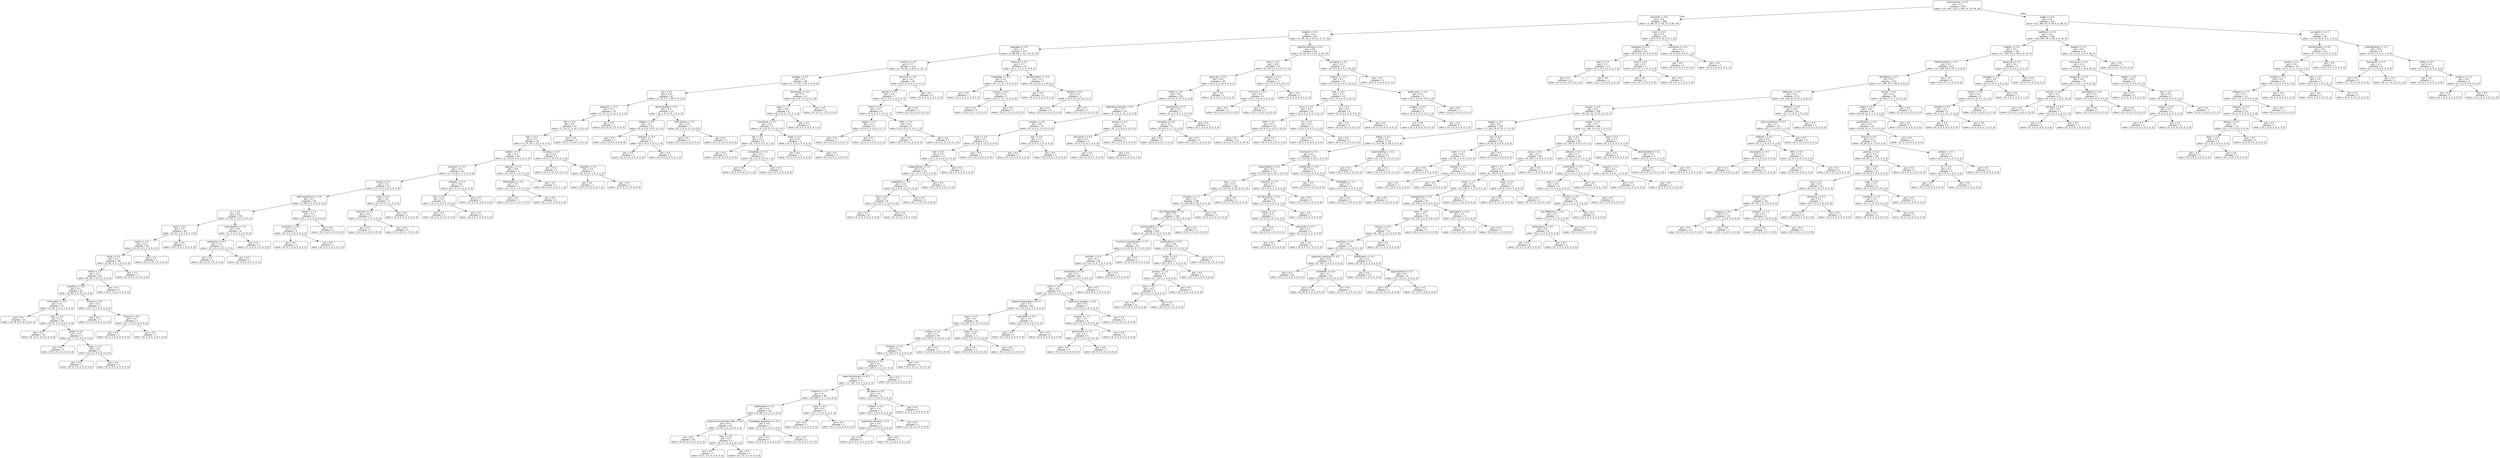 digraph Tree {
node [shape=box, style="rounded", color="black", fontname=helvetica] ;
edge [fontname=helvetica] ;
0 [label="requirements <= 0.5\ngini = 0.7\nsamples = 579\nvalue = [22, 463, 132, 5, 130, 19, 10, 94, 45]"] ;
1 [label="microsoft <= 0.5\ngini = 0.8\nsamples = 206\nvalue = [1, 99, 35, 5, 76, 13, 5, 58, 34]"] ;
0 -> 1 [labeldistance=2.5, labelangle=45, headlabel="True"] ;
2 [label="insights <= 0.5\ngini = 0.8\nsamples = 187\nvalue = [1, 90, 35, 5, 54, 13, 5, 57, 34]"] ;
1 -> 2 ;
3 [label="language <= 0.5\ngini = 0.7\nsamples = 127\nvalue = [1, 80, 26, 3, 41, 4, 0, 27, 9]"] ;
2 -> 3 ;
4 [label="machine <= 0.5\ngini = 0.7\nsamples = 114\nvalue = [1, 79, 25, 3, 34, 4, 0, 19, 7]"] ;
3 -> 4 ;
5 [label="strategy <= 0.5\ngini = 0.7\nsamples = 99\nvalue = [1, 77, 25, 3, 32, 4, 0, 8, 0]"] ;
4 -> 5 ;
6 [label="sql <= 0.5\ngini = 0.6\nsamples = 87\nvalue = [1, 75, 17, 3, 28, 4, 0, 5, 0]"] ;
5 -> 6 ;
7 [label="programs <= 0.5\ngini = 0.5\nsamples = 74\nvalue = [1, 74, 17, 3, 14, 2, 0, 4, 0]"] ;
6 -> 7 ;
8 [label="feel <= 0.5\ngini = 0.5\nsamples = 73\nvalue = [1, 74, 17, 3, 12, 2, 0, 4, 0]"] ;
7 -> 8 ;
9 [label="sets <= 0.5\ngini = 0.5\nsamples = 70\nvalue = [1, 74, 10, 3, 12, 2, 0, 4, 0]"] ;
8 -> 9 ;
10 [label="master <= 0.5\ngini = 0.4\nsamples = 65\nvalue = [1, 74, 10, 3, 8, 2, 0, 2, 0]"] ;
9 -> 10 ;
11 [label="extension <= 0.5\ngini = 0.4\nsamples = 62\nvalue = [1, 73, 10, 3, 7, 2, 0, 0, 0]"] ;
10 -> 11 ;
12 [label="mining <= 0.5\ngini = 0.3\nsamples = 57\nvalue = [1, 71, 5, 3, 4, 2, 0, 0, 0]"] ;
11 -> 12 ;
13 [label="skills experience <= 0.5\ngini = 0.3\nsamples = 54\nvalue = [1, 69, 5, 3, 3, 0, 0, 0, 0]"] ;
12 -> 13 ;
14 [label="cv <= 0.5\ngini = 0.2\nsamples = 50\nvalue = [1, 68, 3, 2, 3, 0, 0, 0, 0]"] ;
13 -> 14 ;
15 [label="send <= 0.5\ngini = 0.2\nsamples = 46\nvalue = [0, 65, 3, 0, 3, 0, 0, 0, 0]"] ;
14 -> 15 ;
16 [label="basis <= 1.0\ngini = 0.1\nsamples = 45\nvalue = [0, 65, 3, 0, 2, 0, 0, 0, 0]"] ;
15 -> 16 ;
17 [label="cloud <= 0.5\ngini = 0.1\nsamples = 44\nvalue = [0, 65, 3, 0, 1, 0, 0, 0, 0]"] ;
16 -> 17 ;
18 [label="initial <= 1.5\ngini = 0.1\nsamples = 43\nvalue = [0, 65, 3, 0, 0, 0, 0, 0, 0]"] ;
17 -> 18 ;
19 [label="modelling <= 0.5\ngini = 0.1\nsamples = 42\nvalue = [0, 65, 2, 0, 0, 0, 0, 0, 0]"] ;
18 -> 19 ;
20 [label="information <= 0.5\ngini = 0.0\nsamples = 37\nvalue = [0, 60, 1, 0, 0, 0, 0, 0, 0]"] ;
19 -> 20 ;
21 [label="gini = 0.0\nsamples = 21\nvalue = [0, 38, 0, 0, 0, 0, 0, 0, 0]"] ;
20 -> 21 ;
22 [label="skills <= 2.5\ngini = 0.1\nsamples = 16\nvalue = [0, 22, 1, 0, 0, 0, 0, 0, 0]"] ;
20 -> 22 ;
23 [label="gini = 0.0\nsamples = 11\nvalue = [0, 15, 0, 0, 0, 0, 0, 0, 0]"] ;
22 -> 23 ;
24 [label="global <= 0.5\ngini = 0.2\nsamples = 5\nvalue = [0, 7, 1, 0, 0, 0, 0, 0, 0]"] ;
22 -> 24 ;
25 [label="gini = 0.0\nsamples = 3\nvalue = [0, 5, 0, 0, 0, 0, 0, 0, 0]"] ;
24 -> 25 ;
26 [label="scope <= 1.5\ngini = 0.4\nsamples = 2\nvalue = [0, 2, 1, 0, 0, 0, 0, 0, 0]"] ;
24 -> 26 ;
27 [label="gini = 0.0\nsamples = 1\nvalue = [0, 0, 1, 0, 0, 0, 0, 0, 0]"] ;
26 -> 27 ;
28 [label="gini = 0.0\nsamples = 1\nvalue = [0, 2, 0, 0, 0, 0, 0, 0, 0]"] ;
26 -> 28 ;
29 [label="finance <= 3.0\ngini = 0.3\nsamples = 5\nvalue = [0, 5, 1, 0, 0, 0, 0, 0, 0]"] ;
19 -> 29 ;
30 [label="gini = 0.0\nsamples = 3\nvalue = [0, 4, 0, 0, 0, 0, 0, 0, 0]"] ;
29 -> 30 ;
31 [label="finance <= 4.5\ngini = 0.5\nsamples = 2\nvalue = [0, 1, 1, 0, 0, 0, 0, 0, 0]"] ;
29 -> 31 ;
32 [label="gini = 0.0\nsamples = 1\nvalue = [0, 0, 1, 0, 0, 0, 0, 0, 0]"] ;
31 -> 32 ;
33 [label="gini = 0.0\nsamples = 1\nvalue = [0, 1, 0, 0, 0, 0, 0, 0, 0]"] ;
31 -> 33 ;
34 [label="gini = 0.0\nsamples = 1\nvalue = [0, 0, 1, 0, 0, 0, 0, 0, 0]"] ;
18 -> 34 ;
35 [label="gini = 0.0\nsamples = 1\nvalue = [0, 0, 0, 0, 1, 0, 0, 0, 0]"] ;
17 -> 35 ;
36 [label="gini = 0.0\nsamples = 1\nvalue = [0, 0, 0, 0, 1, 0, 0, 0, 0]"] ;
16 -> 36 ;
37 [label="gini = 0.0\nsamples = 1\nvalue = [0, 0, 0, 0, 1, 0, 0, 0, 0]"] ;
15 -> 37 ;
38 [label="improvement <= 1.5\ngini = 0.6\nsamples = 4\nvalue = [1, 3, 0, 2, 0, 0, 0, 0, 0]"] ;
14 -> 38 ;
39 [label="experience <= 0.5\ngini = 0.5\nsamples = 3\nvalue = [0, 3, 0, 2, 0, 0, 0, 0, 0]"] ;
38 -> 39 ;
40 [label="gini = 0.0\nsamples = 1\nvalue = [0, 0, 0, 2, 0, 0, 0, 0, 0]"] ;
39 -> 40 ;
41 [label="gini = 0.0\nsamples = 2\nvalue = [0, 3, 0, 0, 0, 0, 0, 0, 0]"] ;
39 -> 41 ;
42 [label="gini = 0.0\nsamples = 1\nvalue = [1, 0, 0, 0, 0, 0, 0, 0, 0]"] ;
38 -> 42 ;
43 [label="based <= 1.5\ngini = 0.6\nsamples = 4\nvalue = [0, 1, 2, 1, 0, 0, 0, 0, 0]"] ;
13 -> 43 ;
44 [label="australian <= 0.5\ngini = 0.4\nsamples = 3\nvalue = [0, 0, 2, 1, 0, 0, 0, 0, 0]"] ;
43 -> 44 ;
45 [label="gini = 0.0\nsamples = 2\nvalue = [0, 0, 2, 0, 0, 0, 0, 0, 0]"] ;
44 -> 45 ;
46 [label="gini = 0.0\nsamples = 1\nvalue = [0, 0, 0, 1, 0, 0, 0, 0, 0]"] ;
44 -> 46 ;
47 [label="gini = 0.0\nsamples = 1\nvalue = [0, 1, 0, 0, 0, 0, 0, 0, 0]"] ;
43 -> 47 ;
48 [label="build <= 0.5\ngini = 0.6\nsamples = 3\nvalue = [0, 2, 0, 0, 1, 2, 0, 0, 0]"] ;
12 -> 48 ;
49 [label="financial <= 0.5\ngini = 0.4\nsamples = 2\nvalue = [0, 2, 0, 0, 1, 0, 0, 0, 0]"] ;
48 -> 49 ;
50 [label="gini = 0.0\nsamples = 1\nvalue = [0, 2, 0, 0, 0, 0, 0, 0, 0]"] ;
49 -> 50 ;
51 [label="gini = 0.0\nsamples = 1\nvalue = [0, 0, 0, 0, 1, 0, 0, 0, 0]"] ;
49 -> 51 ;
52 [label="gini = 0.0\nsamples = 1\nvalue = [0, 0, 0, 0, 0, 2, 0, 0, 0]"] ;
48 -> 52 ;
53 [label="datasets <= 0.5\ngini = 0.6\nsamples = 5\nvalue = [0, 2, 5, 0, 3, 0, 0, 0, 0]"] ;
11 -> 53 ;
54 [label="link <= 0.5\ngini = 0.4\nsamples = 4\nvalue = [0, 2, 5, 0, 0, 0, 0, 0, 0]"] ;
53 -> 54 ;
55 [label="gini = 0.0\nsamples = 2\nvalue = [0, 2, 0, 0, 0, 0, 0, 0, 0]"] ;
54 -> 55 ;
56 [label="gini = 0.0\nsamples = 2\nvalue = [0, 0, 5, 0, 0, 0, 0, 0, 0]"] ;
54 -> 56 ;
57 [label="gini = 0.0\nsamples = 1\nvalue = [0, 0, 0, 0, 3, 0, 0, 0, 0]"] ;
53 -> 57 ;
58 [label="requires <= 0.5\ngini = 0.6\nsamples = 3\nvalue = [0, 1, 0, 0, 1, 0, 0, 2, 0]"] ;
10 -> 58 ;
59 [label="deliverables <= 0.5\ngini = 0.5\nsamples = 2\nvalue = [0, 1, 0, 0, 1, 0, 0, 0, 0]"] ;
58 -> 59 ;
60 [label="gini = 0.0\nsamples = 1\nvalue = [0, 0, 0, 0, 1, 0, 0, 0, 0]"] ;
59 -> 60 ;
61 [label="gini = 0.0\nsamples = 1\nvalue = [0, 1, 0, 0, 0, 0, 0, 0, 0]"] ;
59 -> 61 ;
62 [label="gini = 0.0\nsamples = 1\nvalue = [0, 0, 0, 0, 0, 0, 0, 2, 0]"] ;
58 -> 62 ;
63 [label="including <= 0.5\ngini = 0.4\nsamples = 5\nvalue = [0, 0, 0, 0, 4, 0, 0, 2, 0]"] ;
9 -> 63 ;
64 [label="gini = 0.0\nsamples = 3\nvalue = [0, 0, 0, 0, 3, 0, 0, 0, 0]"] ;
63 -> 64 ;
65 [label="interpret <= 0.5\ngini = 0.4\nsamples = 2\nvalue = [0, 0, 0, 0, 1, 0, 0, 2, 0]"] ;
63 -> 65 ;
66 [label="gini = 0.0\nsamples = 1\nvalue = [0, 0, 0, 0, 0, 0, 0, 2, 0]"] ;
65 -> 66 ;
67 [label="gini = 0.0\nsamples = 1\nvalue = [0, 0, 0, 0, 1, 0, 0, 0, 0]"] ;
65 -> 67 ;
68 [label="gini = 0.0\nsamples = 3\nvalue = [0, 0, 7, 0, 0, 0, 0, 0, 0]"] ;
8 -> 68 ;
69 [label="gini = 0.0\nsamples = 1\nvalue = [0, 0, 0, 0, 2, 0, 0, 0, 0]"] ;
7 -> 69 ;
70 [label="demonstrated <= 0.5\ngini = 0.4\nsamples = 13\nvalue = [0, 1, 0, 0, 14, 2, 0, 1, 0]"] ;
6 -> 70 ;
71 [label="tableau <= 0.5\ngini = 0.1\nsamples = 11\nvalue = [0, 0, 0, 0, 14, 0, 0, 1, 0]"] ;
70 -> 71 ;
72 [label="gini = 0.0\nsamples = 7\nvalue = [0, 0, 0, 0, 9, 0, 0, 0, 0]"] ;
71 -> 72 ;
73 [label="exposure <= 0.5\ngini = 0.3\nsamples = 4\nvalue = [0, 0, 0, 0, 5, 0, 0, 1, 0]"] ;
71 -> 73 ;
74 [label="gini = 0.0\nsamples = 3\nvalue = [0, 0, 0, 0, 5, 0, 0, 0, 0]"] ;
73 -> 74 ;
75 [label="gini = 0.0\nsamples = 1\nvalue = [0, 0, 0, 0, 0, 0, 0, 1, 0]"] ;
73 -> 75 ;
76 [label="skills strong <= 0.5\ngini = 0.4\nsamples = 2\nvalue = [0, 1, 0, 0, 0, 2, 0, 0, 0]"] ;
70 -> 76 ;
77 [label="gini = 0.0\nsamples = 1\nvalue = [0, 1, 0, 0, 0, 0, 0, 0, 0]"] ;
76 -> 77 ;
78 [label="gini = 0.0\nsamples = 1\nvalue = [0, 0, 0, 0, 0, 2, 0, 0, 0]"] ;
76 -> 78 ;
79 [label="technology <= 0.5\ngini = 0.7\nsamples = 12\nvalue = [0, 2, 8, 0, 4, 0, 0, 3, 0]"] ;
5 -> 79 ;
80 [label="sales <= 1.5\ngini = 0.6\nsamples = 9\nvalue = [0, 2, 8, 0, 1, 0, 0, 3, 0]"] ;
79 -> 80 ;
81 [label="procedures <= 0.5\ngini = 0.5\nsamples = 8\nvalue = [0, 2, 8, 0, 1, 0, 0, 1, 0]"] ;
80 -> 81 ;
82 [label="job <= 0.5\ngini = 0.3\nsamples = 6\nvalue = [0, 1, 8, 0, 0, 0, 0, 1, 0]"] ;
81 -> 82 ;
83 [label="gini = 0.0\nsamples = 4\nvalue = [0, 0, 8, 0, 0, 0, 0, 0, 0]"] ;
82 -> 83 ;
84 [label="competitive <= 0.5\ngini = 0.5\nsamples = 2\nvalue = [0, 1, 0, 0, 0, 0, 0, 1, 0]"] ;
82 -> 84 ;
85 [label="gini = 0.0\nsamples = 1\nvalue = [0, 0, 0, 0, 0, 0, 0, 1, 0]"] ;
84 -> 85 ;
86 [label="gini = 0.0\nsamples = 1\nvalue = [0, 1, 0, 0, 0, 0, 0, 0, 0]"] ;
84 -> 86 ;
87 [label="areas <= 0.5\ngini = 0.5\nsamples = 2\nvalue = [0, 1, 0, 0, 1, 0, 0, 0, 0]"] ;
81 -> 87 ;
88 [label="gini = 0.0\nsamples = 1\nvalue = [0, 1, 0, 0, 0, 0, 0, 0, 0]"] ;
87 -> 88 ;
89 [label="gini = 0.0\nsamples = 1\nvalue = [0, 0, 0, 0, 1, 0, 0, 0, 0]"] ;
87 -> 89 ;
90 [label="gini = 0.0\nsamples = 1\nvalue = [0, 0, 0, 0, 0, 0, 0, 2, 0]"] ;
80 -> 90 ;
91 [label="gini = 0.0\nsamples = 3\nvalue = [0, 0, 0, 0, 3, 0, 0, 0, 0]"] ;
79 -> 91 ;
92 [label="technical <= 0.5\ngini = 0.6\nsamples = 15\nvalue = [0, 2, 0, 0, 2, 0, 0, 11, 7]"] ;
4 -> 92 ;
93 [label="desired <= 0.5\ngini = 0.6\nsamples = 7\nvalue = [0, 2, 0, 0, 2, 0, 0, 2, 7]"] ;
92 -> 93 ;
94 [label="future <= 0.5\ngini = 0.5\nsamples = 6\nvalue = [0, 0, 0, 0, 2, 0, 0, 2, 7]"] ;
93 -> 94 ;
95 [label="digital <= 0.5\ngini = 0.2\nsamples = 4\nvalue = [0, 0, 0, 0, 0, 0, 0, 1, 7]"] ;
94 -> 95 ;
96 [label="gini = 0.0\nsamples = 3\nvalue = [0, 0, 0, 0, 0, 0, 0, 0, 7]"] ;
95 -> 96 ;
97 [label="gini = 0.0\nsamples = 1\nvalue = [0, 0, 0, 0, 0, 0, 0, 1, 0]"] ;
95 -> 97 ;
98 [label="skills <= 2.0\ngini = 0.4\nsamples = 2\nvalue = [0, 0, 0, 0, 2, 0, 0, 1, 0]"] ;
94 -> 98 ;
99 [label="gini = 0.0\nsamples = 1\nvalue = [0, 0, 0, 0, 2, 0, 0, 0, 0]"] ;
98 -> 99 ;
100 [label="gini = 0.0\nsamples = 1\nvalue = [0, 0, 0, 0, 0, 0, 0, 1, 0]"] ;
98 -> 100 ;
101 [label="gini = 0.0\nsamples = 1\nvalue = [0, 2, 0, 0, 0, 0, 0, 0, 0]"] ;
93 -> 101 ;
102 [label="gini = 0.0\nsamples = 8\nvalue = [0, 0, 0, 0, 0, 0, 0, 9, 0]"] ;
92 -> 102 ;
103 [label="learning <= 0.5\ngini = 0.7\nsamples = 13\nvalue = [0, 1, 1, 0, 7, 0, 0, 8, 2]"] ;
3 -> 103 ;
104 [label="knowledge <= 0.5\ngini = 0.4\nsamples = 6\nvalue = [0, 1, 1, 0, 7, 0, 0, 0, 0]"] ;
103 -> 104 ;
105 [label="gini = 0.0\nsamples = 1\nvalue = [0, 1, 0, 0, 0, 0, 0, 0, 0]"] ;
104 -> 105 ;
106 [label="connect <= 0.5\ngini = 0.2\nsamples = 5\nvalue = [0, 0, 1, 0, 7, 0, 0, 0, 0]"] ;
104 -> 106 ;
107 [label="gini = 0.0\nsamples = 4\nvalue = [0, 0, 0, 0, 7, 0, 0, 0, 0]"] ;
106 -> 107 ;
108 [label="gini = 0.0\nsamples = 1\nvalue = [0, 0, 1, 0, 0, 0, 0, 0, 0]"] ;
106 -> 108 ;
109 [label="job description <= 0.5\ngini = 0.3\nsamples = 7\nvalue = [0, 0, 0, 0, 0, 0, 0, 8, 2]"] ;
103 -> 109 ;
110 [label="gini = 0.0\nsamples = 4\nvalue = [0, 0, 0, 0, 0, 0, 0, 5, 0]"] ;
109 -> 110 ;
111 [label="flexible <= 0.5\ngini = 0.5\nsamples = 3\nvalue = [0, 0, 0, 0, 0, 0, 0, 3, 2]"] ;
109 -> 111 ;
112 [label="gini = 0.0\nsamples = 2\nvalue = [0, 0, 0, 0, 0, 0, 0, 3, 0]"] ;
111 -> 112 ;
113 [label="gini = 0.0\nsamples = 1\nvalue = [0, 0, 0, 0, 0, 0, 0, 0, 2]"] ;
111 -> 113 ;
114 [label="machine learning <= 0.5\ngini = 0.8\nsamples = 60\nvalue = [0, 10, 9, 2, 13, 9, 5, 30, 25]"] ;
2 -> 114 ;
115 [label="solve <= 0.5\ngini = 0.8\nsamples = 33\nvalue = [0, 10, 9, 2, 13, 9, 0, 6, 3]"] ;
114 -> 115 ;
116 [label="apply job <= 0.5\ngini = 0.8\nsamples = 28\nvalue = [0, 8, 4, 2, 13, 9, 0, 6, 0]"] ;
115 -> 116 ;
117 [label="clients <= 0.5\ngini = 0.8\nsamples = 26\nvalue = [0, 8, 4, 2, 13, 9, 0, 3, 0]"] ;
116 -> 117 ;
118 [label="experience working <= 0.5\ngini = 0.7\nsamples = 19\nvalue = [0, 7, 4, 2, 12, 2, 0, 3, 0]"] ;
117 -> 118 ;
119 [label="complex <= 0.5\ngini = 0.6\nsamples = 15\nvalue = [0, 5, 4, 2, 12, 0, 0, 0, 0]"] ;
118 -> 119 ;
120 [label="come <= 0.5\ngini = 0.5\nsamples = 12\nvalue = [0, 5, 0, 2, 11, 0, 0, 0, 0]"] ;
119 -> 120 ;
121 [label="next <= 0.5\ngini = 0.5\nsamples = 11\nvalue = [0, 3, 0, 2, 11, 0, 0, 0, 0]"] ;
120 -> 121 ;
122 [label="independently <= 0.5\ngini = 0.4\nsamples = 10\nvalue = [0, 2, 0, 2, 11, 0, 0, 0, 0]"] ;
121 -> 122 ;
123 [label="capabilities <= 0.5\ngini = 0.4\nsamples = 9\nvalue = [0, 1, 0, 2, 11, 0, 0, 0, 0]"] ;
122 -> 123 ;
124 [label="fast <= 0.5\ngini = 0.3\nsamples = 8\nvalue = [0, 0, 0, 2, 11, 0, 0, 0, 0]"] ;
123 -> 124 ;
125 [label="gini = 0.0\nsamples = 6\nvalue = [0, 0, 0, 0, 9, 0, 0, 0, 0]"] ;
124 -> 125 ;
126 [label="gini = 0.5\nsamples = 2\nvalue = [0, 0, 0, 2, 2, 0, 0, 0, 0]"] ;
124 -> 126 ;
127 [label="gini = 0.0\nsamples = 1\nvalue = [0, 1, 0, 0, 0, 0, 0, 0, 0]"] ;
123 -> 127 ;
128 [label="gini = 0.0\nsamples = 1\nvalue = [0, 1, 0, 0, 0, 0, 0, 0, 0]"] ;
122 -> 128 ;
129 [label="gini = 0.0\nsamples = 1\nvalue = [0, 1, 0, 0, 0, 0, 0, 0, 0]"] ;
121 -> 129 ;
130 [label="gini = 0.0\nsamples = 1\nvalue = [0, 2, 0, 0, 0, 0, 0, 0, 0]"] ;
120 -> 130 ;
131 [label="way <= 0.5\ngini = 0.3\nsamples = 3\nvalue = [0, 0, 4, 0, 1, 0, 0, 0, 0]"] ;
119 -> 131 ;
132 [label="gini = 0.0\nsamples = 2\nvalue = [0, 0, 4, 0, 0, 0, 0, 0, 0]"] ;
131 -> 132 ;
133 [label="gini = 0.0\nsamples = 1\nvalue = [0, 0, 0, 0, 1, 0, 0, 0, 0]"] ;
131 -> 133 ;
134 [label="passion <= 0.5\ngini = 0.7\nsamples = 4\nvalue = [0, 2, 0, 0, 0, 2, 0, 3, 0]"] ;
118 -> 134 ;
135 [label="discussion <= 0.5\ngini = 0.5\nsamples = 2\nvalue = [0, 0, 0, 0, 0, 2, 0, 3, 0]"] ;
134 -> 135 ;
136 [label="gini = 0.0\nsamples = 1\nvalue = [0, 0, 0, 0, 0, 2, 0, 0, 0]"] ;
135 -> 136 ;
137 [label="gini = 0.0\nsamples = 1\nvalue = [0, 0, 0, 0, 0, 0, 0, 3, 0]"] ;
135 -> 137 ;
138 [label="gini = 0.0\nsamples = 2\nvalue = [0, 2, 0, 0, 0, 0, 0, 0, 0]"] ;
134 -> 138 ;
139 [label="operational <= 0.5\ngini = 0.4\nsamples = 7\nvalue = [0, 1, 0, 0, 1, 7, 0, 0, 0]"] ;
117 -> 139 ;
140 [label="providing <= 0.5\ngini = 0.2\nsamples = 6\nvalue = [0, 0, 0, 0, 1, 7, 0, 0, 0]"] ;
139 -> 140 ;
141 [label="gini = 0.0\nsamples = 5\nvalue = [0, 0, 0, 0, 0, 7, 0, 0, 0]"] ;
140 -> 141 ;
142 [label="gini = 0.0\nsamples = 1\nvalue = [0, 0, 0, 0, 1, 0, 0, 0, 0]"] ;
140 -> 142 ;
143 [label="gini = 0.0\nsamples = 1\nvalue = [0, 1, 0, 0, 0, 0, 0, 0, 0]"] ;
139 -> 143 ;
144 [label="gini = 0.0\nsamples = 2\nvalue = [0, 0, 0, 0, 0, 0, 0, 3, 0]"] ;
116 -> 144 ;
145 [label="analysis <= 0.5\ngini = 0.6\nsamples = 5\nvalue = [0, 2, 5, 0, 0, 0, 0, 0, 3]"] ;
115 -> 145 ;
146 [label="minimum <= 0.5\ngini = 0.4\nsamples = 4\nvalue = [0, 2, 5, 0, 0, 0, 0, 0, 0]"] ;
145 -> 146 ;
147 [label="gini = 0.0\nsamples = 2\nvalue = [0, 0, 5, 0, 0, 0, 0, 0, 0]"] ;
146 -> 147 ;
148 [label="gini = 0.0\nsamples = 2\nvalue = [0, 2, 0, 0, 0, 0, 0, 0, 0]"] ;
146 -> 148 ;
149 [label="gini = 0.0\nsamples = 1\nvalue = [0, 0, 0, 0, 0, 0, 0, 0, 3]"] ;
145 -> 149 ;
150 [label="providing <= 0.5\ngini = 0.6\nsamples = 27\nvalue = [0, 0, 0, 0, 0, 0, 5, 24, 22]"] ;
114 -> 150 ;
151 [label="analysis <= 1.5\ngini = 0.5\nsamples = 23\nvalue = [0, 0, 0, 0, 0, 0, 5, 24, 11]"] ;
150 -> 151 ;
152 [label="roles <= 0.5\ngini = 0.5\nsamples = 20\nvalue = [0, 0, 0, 0, 0, 0, 5, 23, 5]"] ;
151 -> 152 ;
153 [label="focus <= 0.5\ngini = 0.3\nsamples = 16\nvalue = [0, 0, 0, 0, 0, 0, 5, 21, 0]"] ;
152 -> 153 ;
154 [label="staff <= 0.5\ngini = 0.2\nsamples = 14\nvalue = [0, 0, 0, 0, 0, 0, 2, 19, 0]"] ;
153 -> 154 ;
155 [label="gini = 0.0\nsamples = 13\nvalue = [0, 0, 0, 0, 0, 0, 0, 19, 0]"] ;
154 -> 155 ;
156 [label="gini = 0.0\nsamples = 1\nvalue = [0, 0, 0, 0, 0, 0, 2, 0, 0]"] ;
154 -> 156 ;
157 [label="03 <= 0.5\ngini = 0.5\nsamples = 2\nvalue = [0, 0, 0, 0, 0, 0, 3, 2, 0]"] ;
153 -> 157 ;
158 [label="gini = 0.0\nsamples = 1\nvalue = [0, 0, 0, 0, 0, 0, 3, 0, 0]"] ;
157 -> 158 ;
159 [label="gini = 0.0\nsamples = 1\nvalue = [0, 0, 0, 0, 0, 0, 0, 2, 0]"] ;
157 -> 159 ;
160 [label="us <= 0.5\ngini = 0.4\nsamples = 4\nvalue = [0, 0, 0, 0, 0, 0, 0, 2, 5]"] ;
152 -> 160 ;
161 [label="gini = 0.0\nsamples = 2\nvalue = [0, 0, 0, 0, 0, 0, 0, 2, 0]"] ;
160 -> 161 ;
162 [label="gini = 0.0\nsamples = 2\nvalue = [0, 0, 0, 0, 0, 0, 0, 0, 5]"] ;
160 -> 162 ;
163 [label="ability work <= 0.5\ngini = 0.2\nsamples = 3\nvalue = [0, 0, 0, 0, 0, 0, 0, 1, 6]"] ;
151 -> 163 ;
164 [label="projects <= 0.5\ngini = 0.3\nsamples = 2\nvalue = [0, 0, 0, 0, 0, 0, 0, 1, 5]"] ;
163 -> 164 ;
165 [label="gini = 0.0\nsamples = 1\nvalue = [0, 0, 0, 0, 0, 0, 0, 0, 5]"] ;
164 -> 165 ;
166 [label="gini = 0.0\nsamples = 1\nvalue = [0, 0, 0, 0, 0, 0, 0, 1, 0]"] ;
164 -> 166 ;
167 [label="gini = 0.0\nsamples = 1\nvalue = [0, 0, 0, 0, 0, 0, 0, 0, 1]"] ;
163 -> 167 ;
168 [label="gini = 0.0\nsamples = 4\nvalue = [0, 0, 0, 0, 0, 0, 0, 0, 11]"] ;
150 -> 168 ;
169 [label="track <= 0.5\ngini = 0.4\nsamples = 19\nvalue = [0, 9, 0, 0, 22, 0, 0, 1, 0]"] ;
1 -> 169 ;
170 [label="candidate <= 0.5\ngini = 0.2\nsamples = 16\nvalue = [0, 3, 0, 0, 22, 0, 0, 0, 0]"] ;
169 -> 170 ;
171 [label="start <= 0.5\ngini = 0.1\nsamples = 13\nvalue = [0, 1, 0, 0, 21, 0, 0, 0, 0]"] ;
170 -> 171 ;
172 [label="gini = 0.0\nsamples = 12\nvalue = [0, 0, 0, 0, 21, 0, 0, 0, 0]"] ;
171 -> 172 ;
173 [label="gini = 0.0\nsamples = 1\nvalue = [0, 1, 0, 0, 0, 0, 0, 0, 0]"] ;
171 -> 173 ;
174 [label="excel <= 0.5\ngini = 0.4\nsamples = 3\nvalue = [0, 2, 0, 0, 1, 0, 0, 0, 0]"] ;
170 -> 174 ;
175 [label="gini = 0.0\nsamples = 2\nvalue = [0, 2, 0, 0, 0, 0, 0, 0, 0]"] ;
174 -> 175 ;
176 [label="gini = 0.0\nsamples = 1\nvalue = [0, 0, 0, 0, 1, 0, 0, 0, 0]"] ;
174 -> 176 ;
177 [label="techniques <= 0.5\ngini = 0.2\nsamples = 3\nvalue = [0, 6, 0, 0, 0, 0, 0, 1, 0]"] ;
169 -> 177 ;
178 [label="gini = 0.0\nsamples = 2\nvalue = [0, 6, 0, 0, 0, 0, 0, 0, 0]"] ;
177 -> 178 ;
179 [label="gini = 0.0\nsamples = 1\nvalue = [0, 0, 0, 0, 0, 0, 0, 1, 0]"] ;
177 -> 179 ;
180 [label="model <= 0.5\ngini = 0.6\nsamples = 373\nvalue = [21, 364, 97, 0, 54, 6, 5, 36, 11]"] ;
0 -> 180 [labeldistance=2.5, labelangle=-45, headlabel="False"] ;
181 [label="statistical <= 0.5\ngini = 0.6\nsamples = 345\nvalue = [18, 349, 79, 0, 50, 6, 4, 36, 9]"] ;
180 -> 181 ;
182 [label="insights <= 2.5\ngini = 0.5\nsamples = 323\nvalue = [17, 344, 79, 0, 49, 6, 0, 10, 4]"] ;
181 -> 182 ;
183 [label="implementation <= 4.5\ngini = 0.5\nsamples = 315\nvalue = [17, 344, 79, 0, 43, 5, 0, 8, 2]"] ;
182 -> 183 ;
184 [label="identifying <= 0.5\ngini = 0.5\nsamples = 313\nvalue = [17, 344, 79, 0, 38, 5, 0, 8, 2]"] ;
183 -> 184 ;
185 [label="difference <= 0.5\ngini = 0.4\nsamples = 274\nvalue = [13, 318, 62, 0, 31, 5, 0, 8, 2]"] ;
184 -> 185 ;
186 [label="ensure <= 0.5\ngini = 0.4\nsamples = 258\nvalue = [9, 311, 61, 0, 25, 3, 0, 6, 2]"] ;
185 -> 186 ;
187 [label="people <= 0.5\ngini = 0.5\nsamples = 152\nvalue = [7, 165, 50, 0, 19, 2, 0, 0, 0]"] ;
186 -> 187 ;
188 [label="willing <= 0.5\ngini = 0.5\nsamples = 124\nvalue = [7, 123, 46, 0, 19, 2, 0, 0, 0]"] ;
187 -> 188 ;
189 [label="structured <= 0.5\ngini = 0.5\nsamples = 121\nvalue = [7, 122, 46, 0, 14, 2, 0, 0, 0]"] ;
188 -> 189 ;
190 [label="responsibility <= 0.5\ngini = 0.5\nsamples = 117\nvalue = [5, 122, 41, 0, 14, 2, 0, 0, 0]"] ;
189 -> 190 ;
191 [label="way <= 1.5\ngini = 0.5\nsamples = 110\nvalue = [2, 118, 41, 0, 10, 0, 0, 0, 0]"] ;
190 -> 191 ;
192 [label="previous <= 1.5\ngini = 0.5\nsamples = 109\nvalue = [2, 118, 38, 0, 10, 0, 0, 0, 0]"] ;
191 -> 192 ;
193 [label="city_Chippendale <= 0.5\ngini = 0.4\nsamples = 106\nvalue = [2, 118, 33, 0, 10, 0, 0, 0, 0]"] ;
192 -> 193 ;
194 [label="working within <= 0.5\ngini = 0.4\nsamples = 105\nvalue = [2, 118, 30, 0, 10, 0, 0, 0, 0]"] ;
193 -> 194 ;
195 [label="functional requirements <= 1.5\ngini = 0.4\nsamples = 97\nvalue = [2, 115, 24, 0, 7, 0, 0, 0, 0]"] ;
194 -> 195 ;
196 [label="portfolio <= 0.5\ngini = 0.3\nsamples = 95\nvalue = [2, 115, 21, 0, 7, 0, 0, 0, 0]"] ;
195 -> 196 ;
197 [label="visualisation <= 0.5\ngini = 0.3\nsamples = 92\nvalue = [2, 115, 17, 0, 7, 0, 0, 0, 0]"] ;
196 -> 197 ;
198 [label="build <= 0.5\ngini = 0.3\nsamples = 91\nvalue = [2, 115, 17, 0, 5, 0, 0, 0, 0]"] ;
197 -> 198 ;
199 [label="extensive experience <= 0.5\ngini = 0.2\nsamples = 84\nvalue = [2, 111, 12, 0, 3, 0, 0, 0, 0]"] ;
198 -> 199 ;
200 [label="www <= 0.5\ngini = 0.2\nsamples = 79\nvalue = [2, 107, 8, 0, 3, 0, 0, 0, 0]"] ;
199 -> 200 ;
201 [label="writing <= 1.5\ngini = 0.1\nsamples = 76\nvalue = [2, 105, 4, 0, 3, 0, 0, 0, 0]"] ;
200 -> 201 ;
202 [label="findings <= 1.0\ngini = 0.1\nsamples = 75\nvalue = [1, 105, 4, 0, 3, 0, 0, 0, 0]"] ;
201 -> 202 ;
203 [label="learning <= 0.5\ngini = 0.1\nsamples = 73\nvalue = [1, 105, 4, 0, 1, 0, 0, 0, 0]"] ;
202 -> 203 ;
204 [label="agile environment <= 0.5\ngini = 0.1\nsamples = 72\nvalue = [1, 105, 3, 0, 1, 0, 0, 0, 0]"] ;
203 -> 204 ;
205 [label="external <= 1.5\ngini = 0.1\nsamples = 66\nvalue = [0, 100, 2, 0, 1, 0, 0, 0, 0]"] ;
204 -> 205 ;
206 [label="dashboards <= 0.5\ngini = 0.0\nsamples = 64\nvalue = [0, 99, 1, 0, 1, 0, 0, 0, 0]"] ;
205 -> 206 ;
207 [label="verbal communication skills <= 0.5\ngini = 0.0\nsamples = 62\nvalue = [0, 97, 1, 0, 0, 0, 0, 0, 0]"] ;
206 -> 207 ;
208 [label="gini = 0.0\nsamples = 59\nvalue = [0, 95, 0, 0, 0, 0, 0, 0, 0]"] ;
207 -> 208 ;
209 [label="team <= 0.5\ngini = 0.4\nsamples = 3\nvalue = [0, 2, 1, 0, 0, 0, 0, 0, 0]"] ;
207 -> 209 ;
210 [label="gini = 0.0\nsamples = 1\nvalue = [0, 0, 1, 0, 0, 0, 0, 0, 0]"] ;
209 -> 210 ;
211 [label="gini = 0.0\nsamples = 2\nvalue = [0, 2, 0, 0, 0, 0, 0, 0, 0]"] ;
209 -> 211 ;
212 [label="knowledge experience <= 0.5\ngini = 0.4\nsamples = 2\nvalue = [0, 2, 0, 0, 1, 0, 0, 0, 0]"] ;
206 -> 212 ;
213 [label="gini = 0.0\nsamples = 1\nvalue = [0, 0, 0, 0, 1, 0, 0, 0, 0]"] ;
212 -> 213 ;
214 [label="gini = 0.0\nsamples = 1\nvalue = [0, 2, 0, 0, 0, 0, 0, 0, 0]"] ;
212 -> 214 ;
215 [label="cases <= 0.5\ngini = 0.5\nsamples = 2\nvalue = [0, 1, 1, 0, 0, 0, 0, 0, 0]"] ;
205 -> 215 ;
216 [label="gini = 0.0\nsamples = 1\nvalue = [0, 0, 1, 0, 0, 0, 0, 0, 0]"] ;
215 -> 216 ;
217 [label="gini = 0.0\nsamples = 1\nvalue = [0, 1, 0, 0, 0, 0, 0, 0, 0]"] ;
215 -> 217 ;
218 [label="join team <= 0.5\ngini = 0.4\nsamples = 6\nvalue = [1, 5, 1, 0, 0, 0, 0, 0, 0]"] ;
204 -> 218 ;
219 [label="multiple <= 0.5\ngini = 0.3\nsamples = 5\nvalue = [0, 5, 1, 0, 0, 0, 0, 0, 0]"] ;
218 -> 219 ;
220 [label="experience working <= 0.5\ngini = 0.4\nsamples = 3\nvalue = [0, 2, 1, 0, 0, 0, 0, 0, 0]"] ;
219 -> 220 ;
221 [label="gini = 0.0\nsamples = 1\nvalue = [0, 0, 1, 0, 0, 0, 0, 0, 0]"] ;
220 -> 221 ;
222 [label="gini = 0.0\nsamples = 2\nvalue = [0, 2, 0, 0, 0, 0, 0, 0, 0]"] ;
220 -> 222 ;
223 [label="gini = 0.0\nsamples = 2\nvalue = [0, 3, 0, 0, 0, 0, 0, 0, 0]"] ;
219 -> 223 ;
224 [label="gini = 0.0\nsamples = 1\nvalue = [1, 0, 0, 0, 0, 0, 0, 0, 0]"] ;
218 -> 224 ;
225 [label="gini = 0.0\nsamples = 1\nvalue = [0, 0, 1, 0, 0, 0, 0, 0, 0]"] ;
203 -> 225 ;
226 [label="gini = 0.0\nsamples = 2\nvalue = [0, 0, 0, 0, 2, 0, 0, 0, 0]"] ;
202 -> 226 ;
227 [label="gini = 0.0\nsamples = 1\nvalue = [1, 0, 0, 0, 0, 0, 0, 0, 0]"] ;
201 -> 227 ;
228 [label="works <= 0.5\ngini = 0.4\nsamples = 3\nvalue = [0, 2, 4, 0, 0, 0, 0, 0, 0]"] ;
200 -> 228 ;
229 [label="gini = 0.0\nsamples = 2\nvalue = [0, 0, 4, 0, 0, 0, 0, 0, 0]"] ;
228 -> 229 ;
230 [label="gini = 0.0\nsamples = 1\nvalue = [0, 2, 0, 0, 0, 0, 0, 0, 0]"] ;
228 -> 230 ;
231 [label="state_NSW <= 0.5\ngini = 0.5\nsamples = 5\nvalue = [0, 4, 4, 0, 0, 0, 0, 0, 0]"] ;
199 -> 231 ;
232 [label="gini = 0.0\nsamples = 2\nvalue = [0, 4, 0, 0, 0, 0, 0, 0, 0]"] ;
231 -> 232 ;
233 [label="gini = 0.0\nsamples = 3\nvalue = [0, 0, 4, 0, 0, 0, 0, 0, 0]"] ;
231 -> 233 ;
234 [label="experience analysis <= 0.5\ngini = 0.6\nsamples = 7\nvalue = [0, 4, 5, 0, 2, 0, 0, 0, 0]"] ;
198 -> 234 ;
235 [label="projects <= 1.5\ngini = 0.5\nsamples = 6\nvalue = [0, 4, 5, 0, 0, 0, 0, 0, 0]"] ;
234 -> 235 ;
236 [label="government <= 1.0\ngini = 0.3\nsamples = 4\nvalue = [0, 4, 1, 0, 0, 0, 0, 0, 0]"] ;
235 -> 236 ;
237 [label="gini = 0.0\nsamples = 3\nvalue = [0, 4, 0, 0, 0, 0, 0, 0, 0]"] ;
236 -> 237 ;
238 [label="gini = 0.0\nsamples = 1\nvalue = [0, 0, 1, 0, 0, 0, 0, 0, 0]"] ;
236 -> 238 ;
239 [label="gini = 0.0\nsamples = 2\nvalue = [0, 0, 4, 0, 0, 0, 0, 0, 0]"] ;
235 -> 239 ;
240 [label="gini = 0.0\nsamples = 1\nvalue = [0, 0, 0, 0, 2, 0, 0, 0, 0]"] ;
234 -> 240 ;
241 [label="gini = 0.0\nsamples = 1\nvalue = [0, 0, 0, 0, 2, 0, 0, 0, 0]"] ;
197 -> 241 ;
242 [label="gini = 0.0\nsamples = 3\nvalue = [0, 0, 4, 0, 0, 0, 0, 0, 0]"] ;
196 -> 242 ;
243 [label="gini = 0.0\nsamples = 2\nvalue = [0, 0, 3, 0, 0, 0, 0, 0, 0]"] ;
195 -> 243 ;
244 [label="qualifications <= 0.5\ngini = 0.6\nsamples = 8\nvalue = [0, 3, 6, 0, 3, 0, 0, 0, 0]"] ;
194 -> 244 ;
245 [label="sector <= 0.5\ngini = 0.5\nsamples = 7\nvalue = [0, 3, 6, 0, 1, 0, 0, 0, 0]"] ;
244 -> 245 ;
246 [label="process <= 1.5\ngini = 0.4\nsamples = 6\nvalue = [0, 1, 6, 0, 1, 0, 0, 0, 0]"] ;
245 -> 246 ;
247 [label="plan <= 0.5\ngini = 0.2\nsamples = 5\nvalue = [0, 0, 6, 0, 1, 0, 0, 0, 0]"] ;
246 -> 247 ;
248 [label="gini = 0.0\nsamples = 4\nvalue = [0, 0, 6, 0, 0, 0, 0, 0, 0]"] ;
247 -> 248 ;
249 [label="gini = 0.0\nsamples = 1\nvalue = [0, 0, 0, 0, 1, 0, 0, 0, 0]"] ;
247 -> 249 ;
250 [label="gini = 0.0\nsamples = 1\nvalue = [0, 1, 0, 0, 0, 0, 0, 0, 0]"] ;
246 -> 250 ;
251 [label="gini = 0.0\nsamples = 1\nvalue = [0, 2, 0, 0, 0, 0, 0, 0, 0]"] ;
245 -> 251 ;
252 [label="gini = 0.0\nsamples = 1\nvalue = [0, 0, 0, 0, 2, 0, 0, 0, 0]"] ;
244 -> 252 ;
253 [label="gini = 0.0\nsamples = 1\nvalue = [0, 0, 3, 0, 0, 0, 0, 0, 0]"] ;
193 -> 253 ;
254 [label="gini = 0.0\nsamples = 3\nvalue = [0, 0, 5, 0, 0, 0, 0, 0, 0]"] ;
192 -> 254 ;
255 [label="gini = 0.0\nsamples = 1\nvalue = [0, 0, 3, 0, 0, 0, 0, 0, 0]"] ;
191 -> 255 ;
256 [label="solutions <= 1.5\ngini = 0.7\nsamples = 7\nvalue = [3, 4, 0, 0, 4, 2, 0, 0, 0]"] ;
190 -> 256 ;
257 [label="job description <= 0.5\ngini = 0.6\nsamples = 4\nvalue = [3, 0, 0, 0, 4, 2, 0, 0, 0]"] ;
256 -> 257 ;
258 [label="strong <= 1.0\ngini = 0.4\nsamples = 3\nvalue = [0, 0, 0, 0, 4, 2, 0, 0, 0]"] ;
257 -> 258 ;
259 [label="gini = 0.0\nsamples = 1\nvalue = [0, 0, 0, 0, 2, 0, 0, 0, 0]"] ;
258 -> 259 ;
260 [label="individuals <= 0.5\ngini = 0.5\nsamples = 2\nvalue = [0, 0, 0, 0, 2, 2, 0, 0, 0]"] ;
258 -> 260 ;
261 [label="gini = 0.0\nsamples = 1\nvalue = [0, 0, 0, 0, 0, 2, 0, 0, 0]"] ;
260 -> 261 ;
262 [label="gini = 0.0\nsamples = 1\nvalue = [0, 0, 0, 0, 2, 0, 0, 0, 0]"] ;
260 -> 262 ;
263 [label="gini = 0.0\nsamples = 1\nvalue = [3, 0, 0, 0, 0, 0, 0, 0, 0]"] ;
257 -> 263 ;
264 [label="gini = 0.0\nsamples = 3\nvalue = [0, 4, 0, 0, 0, 0, 0, 0, 0]"] ;
256 -> 264 ;
265 [label="confidential <= 0.5\ngini = 0.4\nsamples = 4\nvalue = [2, 0, 5, 0, 0, 0, 0, 0, 0]"] ;
189 -> 265 ;
266 [label="gini = 0.0\nsamples = 2\nvalue = [0, 0, 4, 0, 0, 0, 0, 0, 0]"] ;
265 -> 266 ;
267 [label="knowledge <= 1.0\ngini = 0.4\nsamples = 2\nvalue = [2, 0, 1, 0, 0, 0, 0, 0, 0]"] ;
265 -> 267 ;
268 [label="gini = 0.0\nsamples = 1\nvalue = [2, 0, 0, 0, 0, 0, 0, 0, 0]"] ;
267 -> 268 ;
269 [label="gini = 0.0\nsamples = 1\nvalue = [0, 0, 1, 0, 0, 0, 0, 0, 0]"] ;
267 -> 269 ;
270 [label="responsibilities <= 1.0\ngini = 0.3\nsamples = 3\nvalue = [0, 1, 0, 0, 5, 0, 0, 0, 0]"] ;
188 -> 270 ;
271 [label="gini = 0.0\nsamples = 1\nvalue = [0, 1, 0, 0, 0, 0, 0, 0, 0]"] ;
270 -> 271 ;
272 [label="gini = 0.0\nsamples = 2\nvalue = [0, 0, 0, 0, 5, 0, 0, 0, 0]"] ;
270 -> 272 ;
273 [label="unit <= 0.5\ngini = 0.2\nsamples = 28\nvalue = [0, 42, 4, 0, 0, 0, 0, 0, 0]"] ;
187 -> 273 ;
274 [label="client <= 1.5\ngini = 0.0\nsamples = 27\nvalue = [0, 42, 1, 0, 0, 0, 0, 0, 0]"] ;
273 -> 274 ;
275 [label="gini = 0.0\nsamples = 25\nvalue = [0, 41, 0, 0, 0, 0, 0, 0, 0]"] ;
274 -> 275 ;
276 [label="member <= 0.5\ngini = 0.5\nsamples = 2\nvalue = [0, 1, 1, 0, 0, 0, 0, 0, 0]"] ;
274 -> 276 ;
277 [label="gini = 0.0\nsamples = 1\nvalue = [0, 1, 0, 0, 0, 0, 0, 0, 0]"] ;
276 -> 277 ;
278 [label="gini = 0.0\nsamples = 1\nvalue = [0, 0, 1, 0, 0, 0, 0, 0, 0]"] ;
276 -> 278 ;
279 [label="gini = 0.0\nsamples = 1\nvalue = [0, 0, 3, 0, 0, 0, 0, 0, 0]"] ;
273 -> 279 ;
280 [label="master <= 0.5\ngini = 0.3\nsamples = 106\nvalue = [2, 146, 11, 0, 6, 1, 0, 6, 2]"] ;
186 -> 280 ;
281 [label="sql <= 0.5\ngini = 0.3\nsamples = 99\nvalue = [2, 143, 9, 0, 6, 1, 0, 3, 2]"] ;
280 -> 281 ;
282 [label="across <= 5.0\ngini = 0.1\nsamples = 83\nvalue = [0, 130, 7, 0, 4, 0, 0, 0, 0]"] ;
281 -> 282 ;
283 [label="staff <= 1.5\ngini = 0.1\nsamples = 82\nvalue = [0, 130, 6, 0, 4, 0, 0, 0, 0]"] ;
282 -> 283 ;
284 [label="cloud <= 1.5\ngini = 0.1\nsamples = 80\nvalue = [0, 130, 5, 0, 3, 0, 0, 0, 0]"] ;
283 -> 284 ;
285 [label="management <= 5.5\ngini = 0.1\nsamples = 79\nvalue = [0, 130, 3, 0, 3, 0, 0, 0, 0]"] ;
284 -> 285 ;
286 [label="bank <= 5.0\ngini = 0.1\nsamples = 76\nvalue = [0, 128, 3, 0, 2, 0, 0, 0, 0]"] ;
285 -> 286 ;
287 [label="finance <= 6.5\ngini = 0.1\nsamples = 75\nvalue = [0, 128, 2, 0, 2, 0, 0, 0, 0]"] ;
286 -> 287 ;
288 [label="expertise <= 0.5\ngini = 0.0\nsamples = 74\nvalue = [0, 128, 1, 0, 2, 0, 0, 0, 0]"] ;
287 -> 288 ;
289 [label="experience working <= 0.5\ngini = 0.0\nsamples = 57\nvalue = [0, 105, 1, 0, 0, 0, 0, 0, 0]"] ;
288 -> 289 ;
290 [label="gini = 0.0\nsamples = 42\nvalue = [0, 77, 0, 0, 0, 0, 0, 0, 0]"] ;
289 -> 290 ;
291 [label="candidates <= 0.5\ngini = 0.1\nsamples = 15\nvalue = [0, 28, 1, 0, 0, 0, 0, 0, 0]"] ;
289 -> 291 ;
292 [label="gini = 0.0\nsamples = 14\nvalue = [0, 28, 0, 0, 0, 0, 0, 0, 0]"] ;
291 -> 292 ;
293 [label="gini = 0.0\nsamples = 1\nvalue = [0, 0, 1, 0, 0, 0, 0, 0, 0]"] ;
291 -> 293 ;
294 [label="qualification <= 0.5\ngini = 0.1\nsamples = 17\nvalue = [0, 23, 0, 0, 2, 0, 0, 0, 0]"] ;
288 -> 294 ;
295 [label="gini = 0.0\nsamples = 15\nvalue = [0, 22, 0, 0, 0, 0, 0, 0, 0]"] ;
294 -> 295 ;
296 [label="organisational <= 0.5\ngini = 0.4\nsamples = 2\nvalue = [0, 1, 0, 0, 2, 0, 0, 0, 0]"] ;
294 -> 296 ;
297 [label="gini = 0.0\nsamples = 1\nvalue = [0, 0, 0, 0, 2, 0, 0, 0, 0]"] ;
296 -> 297 ;
298 [label="gini = 0.0\nsamples = 1\nvalue = [0, 1, 0, 0, 0, 0, 0, 0, 0]"] ;
296 -> 298 ;
299 [label="gini = 0.0\nsamples = 1\nvalue = [0, 0, 1, 0, 0, 0, 0, 0, 0]"] ;
287 -> 299 ;
300 [label="gini = 0.0\nsamples = 1\nvalue = [0, 0, 1, 0, 0, 0, 0, 0, 0]"] ;
286 -> 300 ;
301 [label="applications <= 0.5\ngini = 0.4\nsamples = 3\nvalue = [0, 2, 0, 0, 1, 0, 0, 0, 0]"] ;
285 -> 301 ;
302 [label="gini = 0.0\nsamples = 2\nvalue = [0, 2, 0, 0, 0, 0, 0, 0, 0]"] ;
301 -> 302 ;
303 [label="gini = 0.0\nsamples = 1\nvalue = [0, 0, 0, 0, 1, 0, 0, 0, 0]"] ;
301 -> 303 ;
304 [label="gini = 0.0\nsamples = 1\nvalue = [0, 0, 2, 0, 0, 0, 0, 0, 0]"] ;
284 -> 304 ;
305 [label="super <= 0.5\ngini = 0.5\nsamples = 2\nvalue = [0, 0, 1, 0, 1, 0, 0, 0, 0]"] ;
283 -> 305 ;
306 [label="gini = 0.0\nsamples = 1\nvalue = [0, 0, 0, 0, 1, 0, 0, 0, 0]"] ;
305 -> 306 ;
307 [label="gini = 0.0\nsamples = 1\nvalue = [0, 0, 1, 0, 0, 0, 0, 0, 0]"] ;
305 -> 307 ;
308 [label="gini = 0.0\nsamples = 1\nvalue = [0, 0, 1, 0, 0, 0, 0, 0, 0]"] ;
282 -> 308 ;
309 [label="delivery <= 0.5\ngini = 0.7\nsamples = 16\nvalue = [2, 13, 2, 0, 2, 1, 0, 3, 2]"] ;
281 -> 309 ;
310 [label="comfortable <= 0.5\ngini = 0.8\nsamples = 9\nvalue = [2, 2, 2, 0, 2, 0, 0, 3, 2]"] ;
309 -> 310 ;
311 [label="www <= 1.0\ngini = 0.8\nsamples = 8\nvalue = [2, 2, 2, 0, 2, 0, 0, 0, 2]"] ;
310 -> 311 ;
312 [label="function <= 0.5\ngini = 0.8\nsamples = 6\nvalue = [2, 2, 2, 0, 2, 0, 0, 0, 0]"] ;
311 -> 312 ;
313 [label="city_Melbourne <= 0.5\ngini = 0.7\nsamples = 5\nvalue = [0, 2, 2, 0, 2, 0, 0, 0, 0]"] ;
312 -> 313 ;
314 [label="performance <= 0.5\ngini = 0.5\nsamples = 4\nvalue = [0, 2, 2, 0, 0, 0, 0, 0, 0]"] ;
313 -> 314 ;
315 [label="gini = 0.0\nsamples = 2\nvalue = [0, 0, 2, 0, 0, 0, 0, 0, 0]"] ;
314 -> 315 ;
316 [label="gini = 0.0\nsamples = 2\nvalue = [0, 2, 0, 0, 0, 0, 0, 0, 0]"] ;
314 -> 316 ;
317 [label="gini = 0.0\nsamples = 1\nvalue = [0, 0, 0, 0, 2, 0, 0, 0, 0]"] ;
313 -> 317 ;
318 [label="gini = 0.0\nsamples = 1\nvalue = [2, 0, 0, 0, 0, 0, 0, 0, 0]"] ;
312 -> 318 ;
319 [label="gini = 0.0\nsamples = 2\nvalue = [0, 0, 0, 0, 0, 0, 0, 0, 2]"] ;
311 -> 319 ;
320 [label="gini = 0.0\nsamples = 1\nvalue = [0, 0, 0, 0, 0, 0, 0, 3, 0]"] ;
310 -> 320 ;
321 [label="support <= 1.5\ngini = 0.2\nsamples = 7\nvalue = [0, 11, 0, 0, 0, 1, 0, 0, 0]"] ;
309 -> 321 ;
322 [label="gini = 0.0\nsamples = 6\nvalue = [0, 11, 0, 0, 0, 0, 0, 0, 0]"] ;
321 -> 322 ;
323 [label="gini = 0.0\nsamples = 1\nvalue = [0, 0, 0, 0, 0, 1, 0, 0, 0]"] ;
321 -> 323 ;
324 [label="grow <= 0.5\ngini = 0.7\nsamples = 7\nvalue = [0, 3, 2, 0, 0, 0, 0, 3, 0]"] ;
280 -> 324 ;
325 [label="gini = 0.0\nsamples = 3\nvalue = [0, 3, 0, 0, 0, 0, 0, 0, 0]"] ;
324 -> 325 ;
326 [label="demonstrated <= 1.0\ngini = 0.5\nsamples = 4\nvalue = [0, 0, 2, 0, 0, 0, 0, 3, 0]"] ;
324 -> 326 ;
327 [label="gini = 0.0\nsamples = 3\nvalue = [0, 0, 0, 0, 0, 0, 0, 3, 0]"] ;
326 -> 327 ;
328 [label="gini = 0.0\nsamples = 1\nvalue = [0, 0, 2, 0, 0, 0, 0, 0, 0]"] ;
326 -> 328 ;
329 [label="different <= 0.5\ngini = 0.8\nsamples = 16\nvalue = [4, 7, 1, 0, 6, 2, 0, 2, 0]"] ;
185 -> 329 ;
330 [label="years experience <= 0.5\ngini = 0.7\nsamples = 14\nvalue = [0, 7, 1, 0, 6, 2, 0, 2, 0]"] ;
329 -> 330 ;
331 [label="methods <= 0.5\ngini = 0.6\nsamples = 10\nvalue = [0, 7, 1, 0, 0, 2, 0, 2, 0]"] ;
330 -> 331 ;
332 [label="documents <= 0.5\ngini = 0.3\nsamples = 7\nvalue = [0, 7, 0, 0, 0, 2, 0, 0, 0]"] ;
331 -> 332 ;
333 [label="gini = 0.0\nsamples = 6\nvalue = [0, 7, 0, 0, 0, 0, 0, 0, 0]"] ;
332 -> 333 ;
334 [label="gini = 0.0\nsamples = 1\nvalue = [0, 0, 0, 0, 0, 2, 0, 0, 0]"] ;
332 -> 334 ;
335 [label="offer <= 0.5\ngini = 0.4\nsamples = 3\nvalue = [0, 0, 1, 0, 0, 0, 0, 2, 0]"] ;
331 -> 335 ;
336 [label="gini = 0.0\nsamples = 1\nvalue = [0, 0, 1, 0, 0, 0, 0, 0, 0]"] ;
335 -> 336 ;
337 [label="gini = 0.0\nsamples = 2\nvalue = [0, 0, 0, 0, 0, 0, 0, 2, 0]"] ;
335 -> 337 ;
338 [label="gini = 0.0\nsamples = 4\nvalue = [0, 0, 0, 0, 6, 0, 0, 0, 0]"] ;
330 -> 338 ;
339 [label="gini = 0.0\nsamples = 2\nvalue = [4, 0, 0, 0, 0, 0, 0, 0, 0]"] ;
329 -> 339 ;
340 [label="results <= 0.5\ngini = 0.6\nsamples = 39\nvalue = [4, 26, 17, 0, 7, 0, 0, 0, 0]"] ;
184 -> 340 ;
341 [label="project <= 6.0\ngini = 0.6\nsamples = 36\nvalue = [4, 26, 12, 0, 7, 0, 0, 0, 0]"] ;
340 -> 341 ;
342 [label="qualification <= 0.5\ngini = 0.6\nsamples = 35\nvalue = [0, 26, 12, 0, 7, 0, 0, 0, 0]"] ;
341 -> 342 ;
343 [label="finance <= 0.5\ngini = 0.5\nsamples = 33\nvalue = [0, 26, 8, 0, 7, 0, 0, 0, 0]"] ;
342 -> 343 ;
344 [label="growing <= 0.5\ngini = 0.5\nsamples = 28\nvalue = [0, 24, 5, 0, 5, 0, 0, 0, 0]"] ;
343 -> 344 ;
345 [label="case <= 0.5\ngini = 0.4\nsamples = 27\nvalue = [0, 24, 5, 0, 4, 0, 0, 0, 0]"] ;
344 -> 345 ;
346 [label="join <= 0.5\ngini = 0.3\nsamples = 23\nvalue = [0, 22, 1, 0, 4, 0, 0, 0, 0]"] ;
345 -> 346 ;
347 [label="integrity <= 0.5\ngini = 0.2\nsamples = 16\nvalue = [0, 18, 1, 0, 1, 0, 0, 0, 0]"] ;
346 -> 347 ;
348 [label="mapping <= 0.5\ngini = 0.1\nsamples = 14\nvalue = [0, 17, 1, 0, 0, 0, 0, 0, 0]"] ;
347 -> 348 ;
349 [label="gini = 0.0\nsamples = 13\nvalue = [0, 17, 0, 0, 0, 0, 0, 0, 0]"] ;
348 -> 349 ;
350 [label="gini = 0.0\nsamples = 1\nvalue = [0, 0, 1, 0, 0, 0, 0, 0, 0]"] ;
348 -> 350 ;
351 [label="solutions <= 1.5\ngini = 0.5\nsamples = 2\nvalue = [0, 1, 0, 0, 1, 0, 0, 0, 0]"] ;
347 -> 351 ;
352 [label="gini = 0.0\nsamples = 1\nvalue = [0, 1, 0, 0, 0, 0, 0, 0, 0]"] ;
351 -> 352 ;
353 [label="gini = 0.0\nsamples = 1\nvalue = [0, 0, 0, 0, 1, 0, 0, 0, 0]"] ;
351 -> 353 ;
354 [label="delivering <= 0.5\ngini = 0.5\nsamples = 7\nvalue = [0, 4, 0, 0, 3, 0, 0, 0, 0]"] ;
346 -> 354 ;
355 [label="gini = 0.0\nsamples = 4\nvalue = [0, 4, 0, 0, 0, 0, 0, 0, 0]"] ;
354 -> 355 ;
356 [label="gini = 0.0\nsamples = 3\nvalue = [0, 0, 0, 0, 3, 0, 0, 0, 0]"] ;
354 -> 356 ;
357 [label="super <= 0.5\ngini = 0.4\nsamples = 4\nvalue = [0, 2, 4, 0, 0, 0, 0, 0, 0]"] ;
345 -> 357 ;
358 [label="members <= 1.0\ngini = 0.4\nsamples = 3\nvalue = [0, 2, 1, 0, 0, 0, 0, 0, 0]"] ;
357 -> 358 ;
359 [label="gini = 0.0\nsamples = 2\nvalue = [0, 2, 0, 0, 0, 0, 0, 0, 0]"] ;
358 -> 359 ;
360 [label="gini = 0.0\nsamples = 1\nvalue = [0, 0, 1, 0, 0, 0, 0, 0, 0]"] ;
358 -> 360 ;
361 [label="gini = 0.0\nsamples = 1\nvalue = [0, 0, 3, 0, 0, 0, 0, 0, 0]"] ;
357 -> 361 ;
362 [label="gini = 0.0\nsamples = 1\nvalue = [0, 0, 0, 0, 1, 0, 0, 0, 0]"] ;
344 -> 362 ;
363 [label="delivery <= 0.5\ngini = 0.7\nsamples = 5\nvalue = [0, 2, 3, 0, 2, 0, 0, 0, 0]"] ;
343 -> 363 ;
364 [label="61 <= 0.5\ngini = 0.5\nsamples = 2\nvalue = [0, 2, 0, 0, 2, 0, 0, 0, 0]"] ;
363 -> 364 ;
365 [label="gini = 0.0\nsamples = 1\nvalue = [0, 2, 0, 0, 0, 0, 0, 0, 0]"] ;
364 -> 365 ;
366 [label="gini = 0.0\nsamples = 1\nvalue = [0, 0, 0, 0, 2, 0, 0, 0, 0]"] ;
364 -> 366 ;
367 [label="gini = 0.0\nsamples = 3\nvalue = [0, 0, 3, 0, 0, 0, 0, 0, 0]"] ;
363 -> 367 ;
368 [label="gini = 0.0\nsamples = 2\nvalue = [0, 0, 4, 0, 0, 0, 0, 0, 0]"] ;
342 -> 368 ;
369 [label="gini = 0.0\nsamples = 1\nvalue = [4, 0, 0, 0, 0, 0, 0, 0, 0]"] ;
341 -> 369 ;
370 [label="gini = 0.0\nsamples = 3\nvalue = [0, 0, 5, 0, 0, 0, 0, 0, 0]"] ;
340 -> 370 ;
371 [label="gini = 0.0\nsamples = 2\nvalue = [0, 0, 0, 0, 5, 0, 0, 0, 0]"] ;
183 -> 371 ;
372 [label="advanced <= 2.0\ngini = 0.6\nsamples = 8\nvalue = [0, 0, 0, 0, 6, 1, 0, 2, 2]"] ;
182 -> 372 ;
373 [label="package <= 0.5\ngini = 0.5\nsamples = 7\nvalue = [0, 0, 0, 0, 6, 1, 0, 2, 0]"] ;
372 -> 373 ;
374 [label="submit <= 0.5\ngini = 0.4\nsamples = 6\nvalue = [0, 0, 0, 0, 6, 1, 0, 1, 0]"] ;
373 -> 374 ;
375 [label="position <= 0.5\ngini = 0.2\nsamples = 5\nvalue = [0, 0, 0, 0, 6, 1, 0, 0, 0]"] ;
374 -> 375 ;
376 [label="gini = 0.0\nsamples = 4\nvalue = [0, 0, 0, 0, 6, 0, 0, 0, 0]"] ;
375 -> 376 ;
377 [label="gini = 0.0\nsamples = 1\nvalue = [0, 0, 0, 0, 0, 1, 0, 0, 0]"] ;
375 -> 377 ;
378 [label="gini = 0.0\nsamples = 1\nvalue = [0, 0, 0, 0, 0, 0, 0, 1, 0]"] ;
374 -> 378 ;
379 [label="gini = 0.0\nsamples = 1\nvalue = [0, 0, 0, 0, 0, 0, 0, 1, 0]"] ;
373 -> 379 ;
380 [label="gini = 0.0\nsamples = 1\nvalue = [0, 0, 0, 0, 0, 0, 0, 0, 2]"] ;
372 -> 380 ;
381 [label="support <= 2.5\ngini = 0.6\nsamples = 22\nvalue = [1, 5, 0, 0, 1, 0, 4, 26, 5]"] ;
181 -> 381 ;
382 [label="assurance <= 0.5\ngini = 0.5\nsamples = 21\nvalue = [1, 2, 0, 0, 1, 0, 4, 26, 5]"] ;
381 -> 382 ;
383 [label="recognised <= 0.5\ngini = 0.4\nsamples = 15\nvalue = [0, 2, 0, 0, 1, 0, 4, 23, 0]"] ;
382 -> 383 ;
384 [label="process <= 0.5\ngini = 0.2\nsamples = 11\nvalue = [0, 2, 0, 0, 1, 0, 0, 19, 0]"] ;
383 -> 384 ;
385 [label="gini = 0.0\nsamples = 9\nvalue = [0, 0, 0, 0, 0, 0, 0, 19, 0]"] ;
384 -> 385 ;
386 [label="decisions <= 0.5\ngini = 0.4\nsamples = 2\nvalue = [0, 2, 0, 0, 1, 0, 0, 0, 0]"] ;
384 -> 386 ;
387 [label="gini = 0.0\nsamples = 1\nvalue = [0, 2, 0, 0, 0, 0, 0, 0, 0]"] ;
386 -> 387 ;
388 [label="gini = 0.0\nsamples = 1\nvalue = [0, 0, 0, 0, 1, 0, 0, 0, 0]"] ;
386 -> 388 ;
389 [label="quantitative <= 0.5\ngini = 0.5\nsamples = 4\nvalue = [0, 0, 0, 0, 0, 0, 4, 4, 0]"] ;
383 -> 389 ;
390 [label="gini = 0.0\nsamples = 2\nvalue = [0, 0, 0, 0, 0, 0, 4, 0, 0]"] ;
389 -> 390 ;
391 [label="gini = 0.0\nsamples = 2\nvalue = [0, 0, 0, 0, 0, 0, 0, 4, 0]"] ;
389 -> 391 ;
392 [label="leader <= 0.5\ngini = 0.6\nsamples = 6\nvalue = [1, 0, 0, 0, 0, 0, 0, 3, 5]"] ;
382 -> 392 ;
393 [label="gini = 0.0\nsamples = 1\nvalue = [1, 0, 0, 0, 0, 0, 0, 0, 0]"] ;
392 -> 393 ;
394 [label="big <= 2.5\ngini = 0.5\nsamples = 5\nvalue = [0, 0, 0, 0, 0, 0, 0, 3, 5]"] ;
392 -> 394 ;
395 [label="analyse <= 0.5\ngini = 0.5\nsamples = 4\nvalue = [0, 0, 0, 0, 0, 0, 0, 3, 3]"] ;
394 -> 395 ;
396 [label="gini = 0.0\nsamples = 2\nvalue = [0, 0, 0, 0, 0, 0, 0, 0, 3]"] ;
395 -> 396 ;
397 [label="gini = 0.0\nsamples = 2\nvalue = [0, 0, 0, 0, 0, 0, 0, 3, 0]"] ;
395 -> 397 ;
398 [label="gini = 0.0\nsamples = 1\nvalue = [0, 0, 0, 0, 0, 0, 0, 0, 2]"] ;
394 -> 398 ;
399 [label="gini = 0.0\nsamples = 1\nvalue = [0, 3, 0, 0, 0, 0, 0, 0, 0]"] ;
381 -> 399 ;
400 [label="successful <= 0.5\ngini = 0.7\nsamples = 28\nvalue = [3, 15, 18, 0, 4, 0, 1, 0, 2]"] ;
180 -> 400 ;
401 [label="administration <= 0.5\ngini = 0.6\nsamples = 19\nvalue = [0, 7, 17, 0, 4, 0, 0, 0, 2]"] ;
400 -> 401 ;
402 [label="paced <= 0.5\ngini = 0.5\nsamples = 18\nvalue = [0, 7, 17, 0, 1, 0, 0, 0, 2]"] ;
401 -> 402 ;
403 [label="multiple <= 0.5\ngini = 0.4\nsamples = 16\nvalue = [0, 7, 17, 0, 0, 0, 0, 0, 0]"] ;
402 -> 403 ;
404 [label="software <= 1.5\ngini = 0.3\nsamples = 13\nvalue = [0, 3, 17, 0, 0, 0, 0, 0, 0]"] ;
403 -> 404 ;
405 [label="requests <= 0.5\ngini = 0.2\nsamples = 12\nvalue = [0, 2, 17, 0, 0, 0, 0, 0, 0]"] ;
404 -> 405 ;
406 [label="delivery <= 0.5\ngini = 0.1\nsamples = 11\nvalue = [0, 1, 17, 0, 0, 0, 0, 0, 0]"] ;
405 -> 406 ;
407 [label="asset <= 2.0\ngini = 0.2\nsamples = 6\nvalue = [0, 1, 8, 0, 0, 0, 0, 0, 0]"] ;
406 -> 407 ;
408 [label="gini = 0.0\nsamples = 5\nvalue = [0, 0, 8, 0, 0, 0, 0, 0, 0]"] ;
407 -> 408 ;
409 [label="gini = 0.0\nsamples = 1\nvalue = [0, 1, 0, 0, 0, 0, 0, 0, 0]"] ;
407 -> 409 ;
410 [label="gini = 0.0\nsamples = 5\nvalue = [0, 0, 9, 0, 0, 0, 0, 0, 0]"] ;
406 -> 410 ;
411 [label="gini = 0.0\nsamples = 1\nvalue = [0, 1, 0, 0, 0, 0, 0, 0, 0]"] ;
405 -> 411 ;
412 [label="gini = 0.0\nsamples = 1\nvalue = [0, 1, 0, 0, 0, 0, 0, 0, 0]"] ;
404 -> 412 ;
413 [label="gini = 0.0\nsamples = 3\nvalue = [0, 4, 0, 0, 0, 0, 0, 0, 0]"] ;
403 -> 413 ;
414 [label="clear <= 0.5\ngini = 0.4\nsamples = 2\nvalue = [0, 0, 0, 0, 1, 0, 0, 0, 2]"] ;
402 -> 414 ;
415 [label="gini = 0.0\nsamples = 1\nvalue = [0, 0, 0, 0, 0, 0, 0, 0, 2]"] ;
414 -> 415 ;
416 [label="gini = 0.0\nsamples = 1\nvalue = [0, 0, 0, 0, 1, 0, 0, 0, 0]"] ;
414 -> 416 ;
417 [label="gini = 0.0\nsamples = 1\nvalue = [0, 0, 0, 0, 3, 0, 0, 0, 0]"] ;
401 -> 417 ;
418 [label="understanding <= 1.5\ngini = 0.6\nsamples = 9\nvalue = [3, 8, 1, 0, 0, 0, 1, 0, 0]"] ;
400 -> 418 ;
419 [label="fast paced <= 0.5\ngini = 0.2\nsamples = 6\nvalue = [0, 7, 1, 0, 0, 0, 0, 0, 0]"] ;
418 -> 419 ;
420 [label="gini = 0.0\nsamples = 5\nvalue = [0, 7, 0, 0, 0, 0, 0, 0, 0]"] ;
419 -> 420 ;
421 [label="gini = 0.0\nsamples = 1\nvalue = [0, 0, 1, 0, 0, 0, 0, 0, 0]"] ;
419 -> 421 ;
422 [label="willing <= 0.5\ngini = 0.6\nsamples = 3\nvalue = [3, 1, 0, 0, 0, 0, 1, 0, 0]"] ;
418 -> 422 ;
423 [label="gini = 0.0\nsamples = 1\nvalue = [0, 0, 0, 0, 0, 0, 1, 0, 0]"] ;
422 -> 423 ;
424 [label="systems <= 1.5\ngini = 0.4\nsamples = 2\nvalue = [3, 1, 0, 0, 0, 0, 0, 0, 0]"] ;
422 -> 424 ;
425 [label="gini = 0.0\nsamples = 1\nvalue = [0, 1, 0, 0, 0, 0, 0, 0, 0]"] ;
424 -> 425 ;
426 [label="gini = 0.0\nsamples = 1\nvalue = [3, 0, 0, 0, 0, 0, 0, 0, 0]"] ;
424 -> 426 ;
}